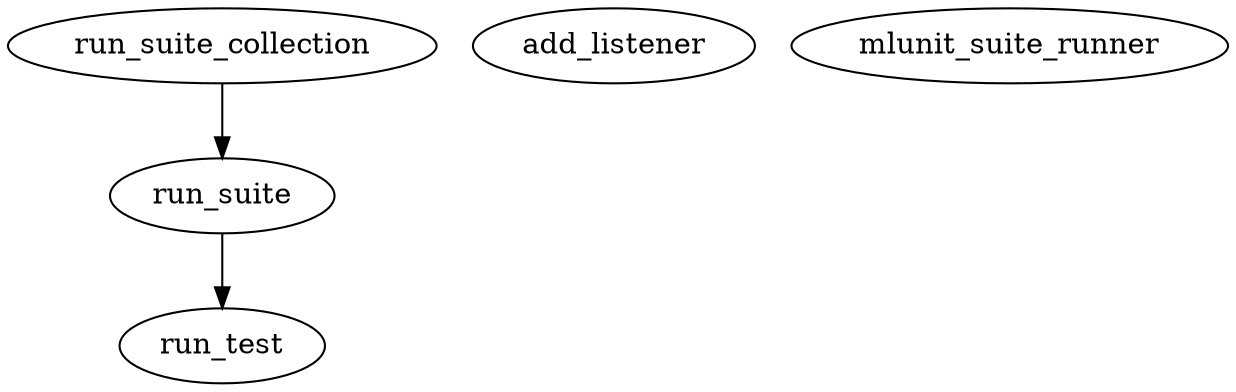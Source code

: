 /* Created by mdot for Matlab */
digraph m2html {
  run_suite -> run_test;
  run_suite_collection -> run_suite;

  add_listener [URL="add_listener.html"];
  mlunit_suite_runner [URL="mlunit_suite_runner.html"];
  run_suite [URL="run_suite.html"];
  run_suite_collection [URL="run_suite_collection.html"];
  run_test [URL="run_test.html"];
}